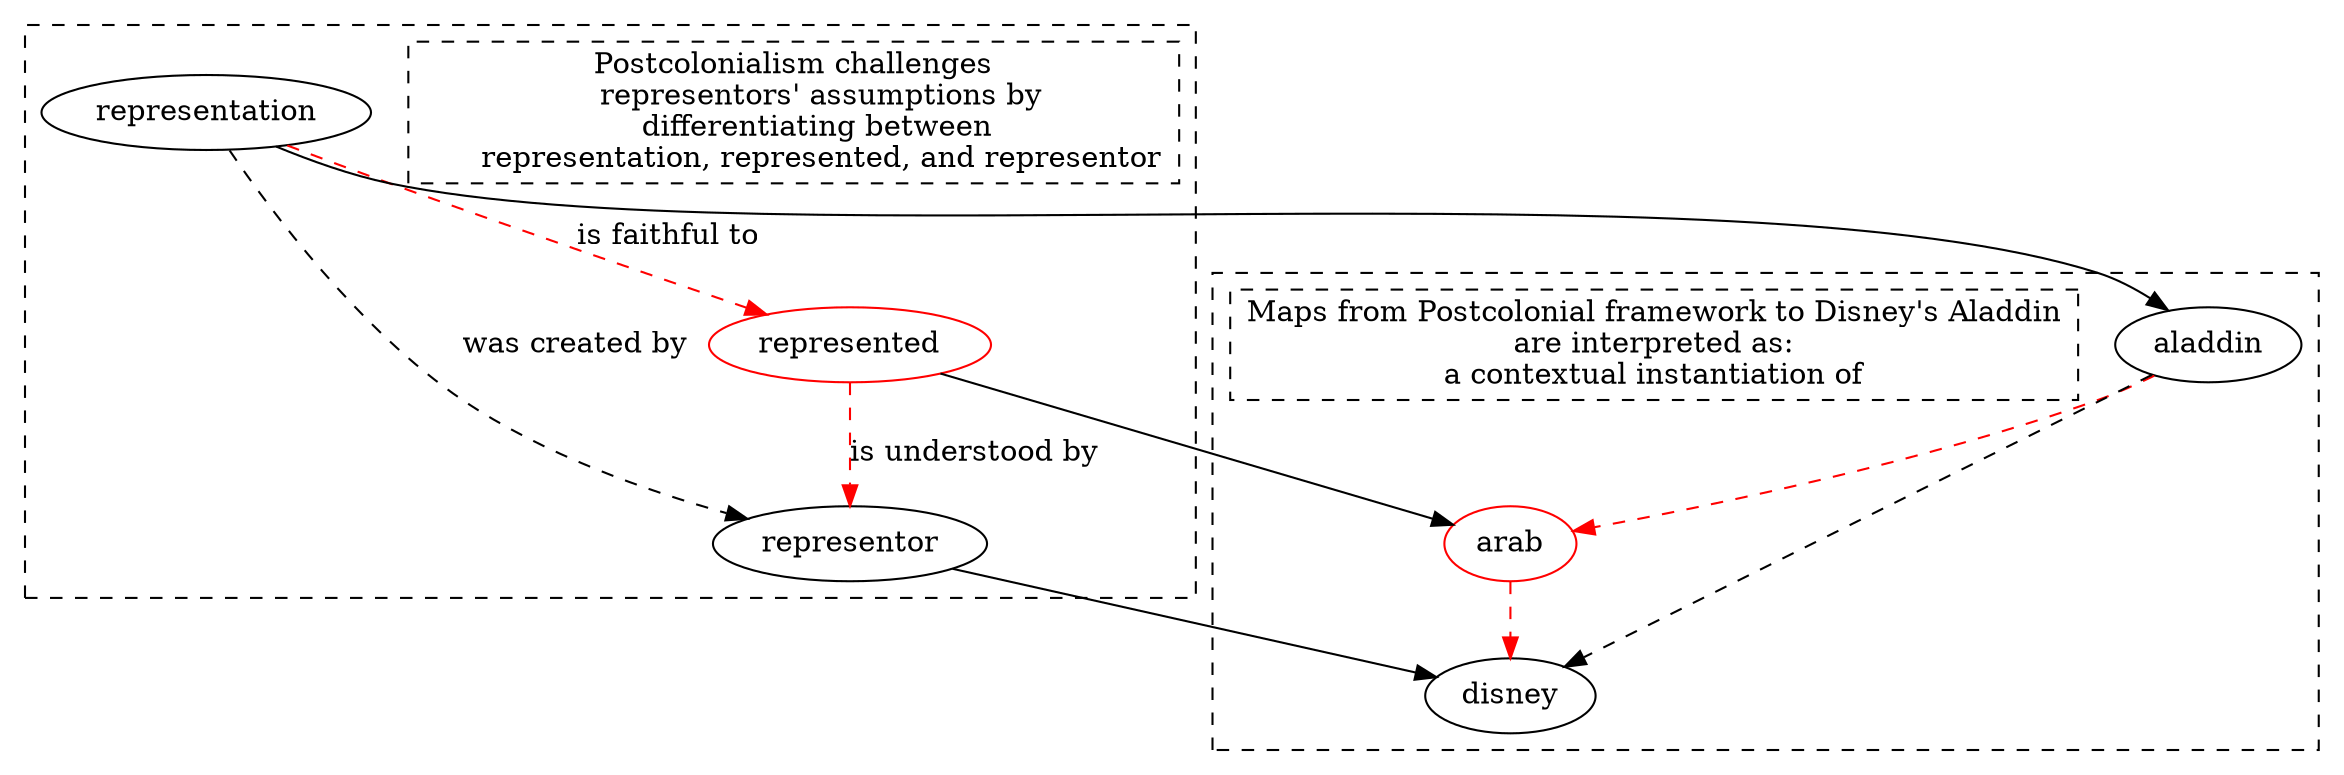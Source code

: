 digraph PostcolGraph {
  rankdir=TB
  
  node [shape=ellipse]


  # Postcolonial cluster
  subgraph cluster_postcol {

    style=dashed
    edge [style=dashed]

    postcol_title [
      label="Postcolonialism challenges
      representors' assumptions by
      differentiating between 
      representation, represented, and representor",
      shape=box,
      style=dashed
    ]

    represented [color=red]

    representation -> represented [label="is faithful to", color=red]
    representation -> representor [label="was created by"]
    represented -> representor [label="is understood by", color=red]
  }

  # Disney cluster
  subgraph cluster_disney {
    style=dashed
    edge [style=dashed]

    arab [color=red]

    aladdin -> arab [color=red]
    aladdin -> disney
    arab -> disney [color=red]

    functors [
      label="Maps from Postcolonial framework to Disney's Aladdin\nare interpreted as:\na contextual instantiation of", 
      shape=box, 
      style=dashed]

  }

  # External links
  representation -> aladdin
  represented -> arab
  representor -> disney


  {
    rank=sink
  }
}
